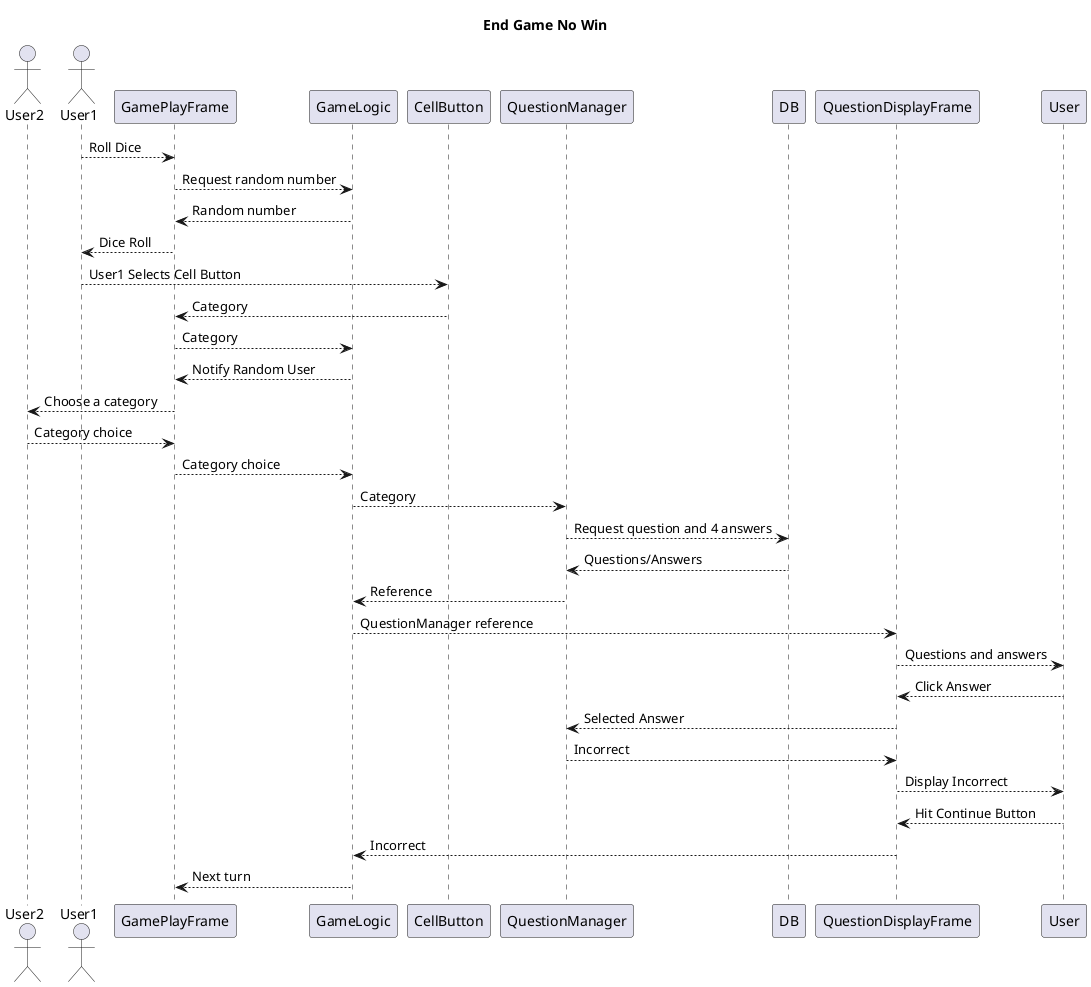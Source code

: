 @startuml

title End Game No Win

Actor User2
Actor User1

User1 --> GamePlayFrame : Roll Dice
GamePlayFrame --> GameLogic : Request random number
GameLogic --> GamePlayFrame : Random number
GamePlayFrame --> User1 : Dice Roll
User1 --> CellButton : User1 Selects Cell Button
CellButton --> GamePlayFrame : Category
GamePlayFrame --> GameLogic : Category
GameLogic --> GamePlayFrame : Notify Random User
GamePlayFrame --> User2 : Choose a category
User2 --> GamePlayFrame : Category choice
GamePlayFrame --> GameLogic : Category choice
GameLogic --> QuestionManager : Category
QuestionManager --> DB : Request question and 4 answers
DB --> QuestionManager : Questions/Answers
QuestionManager --> GameLogic : Reference
GameLogic --> QuestionDisplayFrame : QuestionManager reference
QuestionDisplayFrame --> User : Questions and answers
User --> QuestionDisplayFrame : Click Answer
QuestionDisplayFrame --> QuestionManager : Selected Answer
QuestionManager --> QuestionDisplayFrame : Incorrect
QuestionDisplayFrame --> User : Display Incorrect
User --> QuestionDisplayFrame : Hit Continue Button
QuestionDisplayFrame --> GameLogic : Incorrect
GameLogic --> GamePlayFrame : Next turn

@enduml
